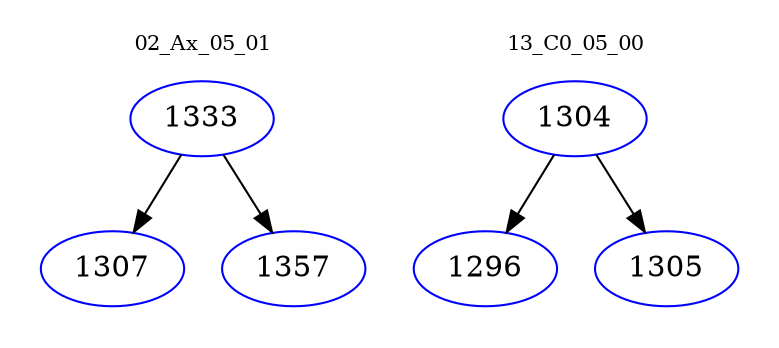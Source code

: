 digraph{
subgraph cluster_0 {
color = white
label = "02_Ax_05_01";
fontsize=10;
T0_1333 [label="1333", color="blue"]
T0_1333 -> T0_1307 [color="black"]
T0_1307 [label="1307", color="blue"]
T0_1333 -> T0_1357 [color="black"]
T0_1357 [label="1357", color="blue"]
}
subgraph cluster_1 {
color = white
label = "13_C0_05_00";
fontsize=10;
T1_1304 [label="1304", color="blue"]
T1_1304 -> T1_1296 [color="black"]
T1_1296 [label="1296", color="blue"]
T1_1304 -> T1_1305 [color="black"]
T1_1305 [label="1305", color="blue"]
}
}
